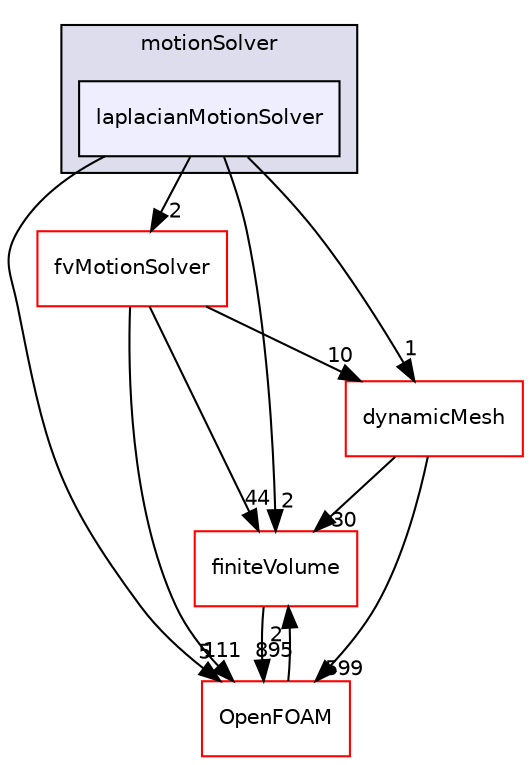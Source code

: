 digraph "src/optimisation/adjointOptimisation/adjoint/dynamicMesh/motionSolver/laplacianMotionSolver" {
  bgcolor=transparent;
  compound=true
  node [ fontsize="10", fontname="Helvetica"];
  edge [ labelfontsize="10", labelfontname="Helvetica"];
  subgraph clusterdir_f5cfbca82fa9202469cbc54181740b74 {
    graph [ bgcolor="#ddddee", pencolor="black", label="motionSolver" fontname="Helvetica", fontsize="10", URL="dir_f5cfbca82fa9202469cbc54181740b74.html"]
  dir_c30e490e3f46d7583eab4c8946a6c652 [shape=box, label="laplacianMotionSolver", style="filled", fillcolor="#eeeeff", pencolor="black", URL="dir_c30e490e3f46d7583eab4c8946a6c652.html"];
  }
  dir_9bd15774b555cf7259a6fa18f99fe99b [shape=box label="finiteVolume" color="red" URL="dir_9bd15774b555cf7259a6fa18f99fe99b.html"];
  dir_63742796c427c97a292c80f7db71da36 [shape=box label="dynamicMesh" color="red" URL="dir_63742796c427c97a292c80f7db71da36.html"];
  dir_c5473ff19b20e6ec4dfe5c310b3778a8 [shape=box label="OpenFOAM" color="red" URL="dir_c5473ff19b20e6ec4dfe5c310b3778a8.html"];
  dir_f7091aeabaea36e4bb5fe5aa28ecbeff [shape=box label="fvMotionSolver" color="red" URL="dir_f7091aeabaea36e4bb5fe5aa28ecbeff.html"];
  dir_9bd15774b555cf7259a6fa18f99fe99b->dir_c5473ff19b20e6ec4dfe5c310b3778a8 [headlabel="895", labeldistance=1.5 headhref="dir_000814_002151.html"];
  dir_c30e490e3f46d7583eab4c8946a6c652->dir_9bd15774b555cf7259a6fa18f99fe99b [headlabel="2", labeldistance=1.5 headhref="dir_002808_000814.html"];
  dir_c30e490e3f46d7583eab4c8946a6c652->dir_63742796c427c97a292c80f7db71da36 [headlabel="1", labeldistance=1.5 headhref="dir_002808_000588.html"];
  dir_c30e490e3f46d7583eab4c8946a6c652->dir_c5473ff19b20e6ec4dfe5c310b3778a8 [headlabel="5", labeldistance=1.5 headhref="dir_002808_002151.html"];
  dir_c30e490e3f46d7583eab4c8946a6c652->dir_f7091aeabaea36e4bb5fe5aa28ecbeff [headlabel="2", labeldistance=1.5 headhref="dir_002808_001393.html"];
  dir_63742796c427c97a292c80f7db71da36->dir_9bd15774b555cf7259a6fa18f99fe99b [headlabel="30", labeldistance=1.5 headhref="dir_000588_000814.html"];
  dir_63742796c427c97a292c80f7db71da36->dir_c5473ff19b20e6ec4dfe5c310b3778a8 [headlabel="599", labeldistance=1.5 headhref="dir_000588_002151.html"];
  dir_c5473ff19b20e6ec4dfe5c310b3778a8->dir_9bd15774b555cf7259a6fa18f99fe99b [headlabel="2", labeldistance=1.5 headhref="dir_002151_000814.html"];
  dir_f7091aeabaea36e4bb5fe5aa28ecbeff->dir_9bd15774b555cf7259a6fa18f99fe99b [headlabel="44", labeldistance=1.5 headhref="dir_001393_000814.html"];
  dir_f7091aeabaea36e4bb5fe5aa28ecbeff->dir_63742796c427c97a292c80f7db71da36 [headlabel="10", labeldistance=1.5 headhref="dir_001393_000588.html"];
  dir_f7091aeabaea36e4bb5fe5aa28ecbeff->dir_c5473ff19b20e6ec4dfe5c310b3778a8 [headlabel="111", labeldistance=1.5 headhref="dir_001393_002151.html"];
}
